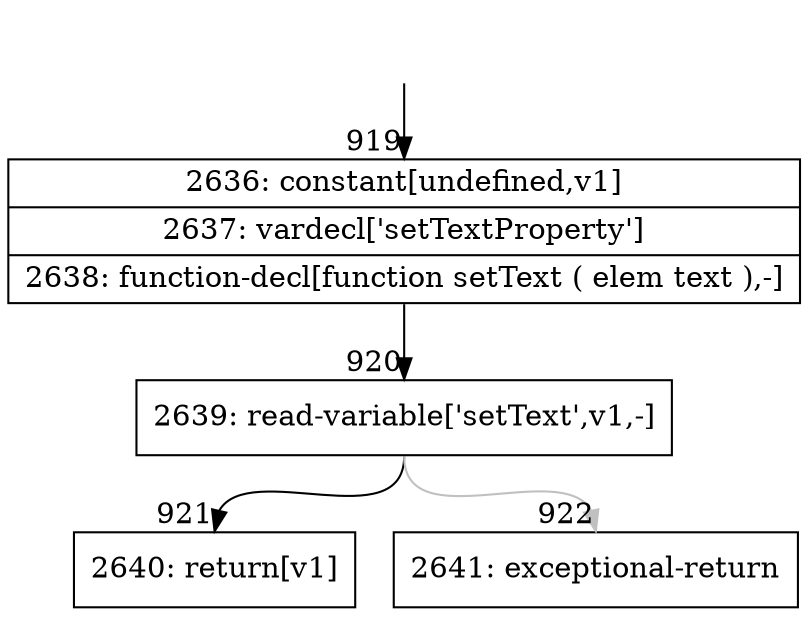 digraph {
rankdir="TD"
BB_entry85[shape=none,label=""];
BB_entry85 -> BB919 [tailport=s, headport=n, headlabel="    919"]
BB919 [shape=record label="{2636: constant[undefined,v1]|2637: vardecl['setTextProperty']|2638: function-decl[function setText ( elem text ),-]}" ] 
BB919 -> BB920 [tailport=s, headport=n, headlabel="      920"]
BB920 [shape=record label="{2639: read-variable['setText',v1,-]}" ] 
BB920 -> BB921 [tailport=s, headport=n, headlabel="      921"]
BB920 -> BB922 [tailport=s, headport=n, color=gray, headlabel="      922"]
BB921 [shape=record label="{2640: return[v1]}" ] 
BB922 [shape=record label="{2641: exceptional-return}" ] 
//#$~ 1330
}
